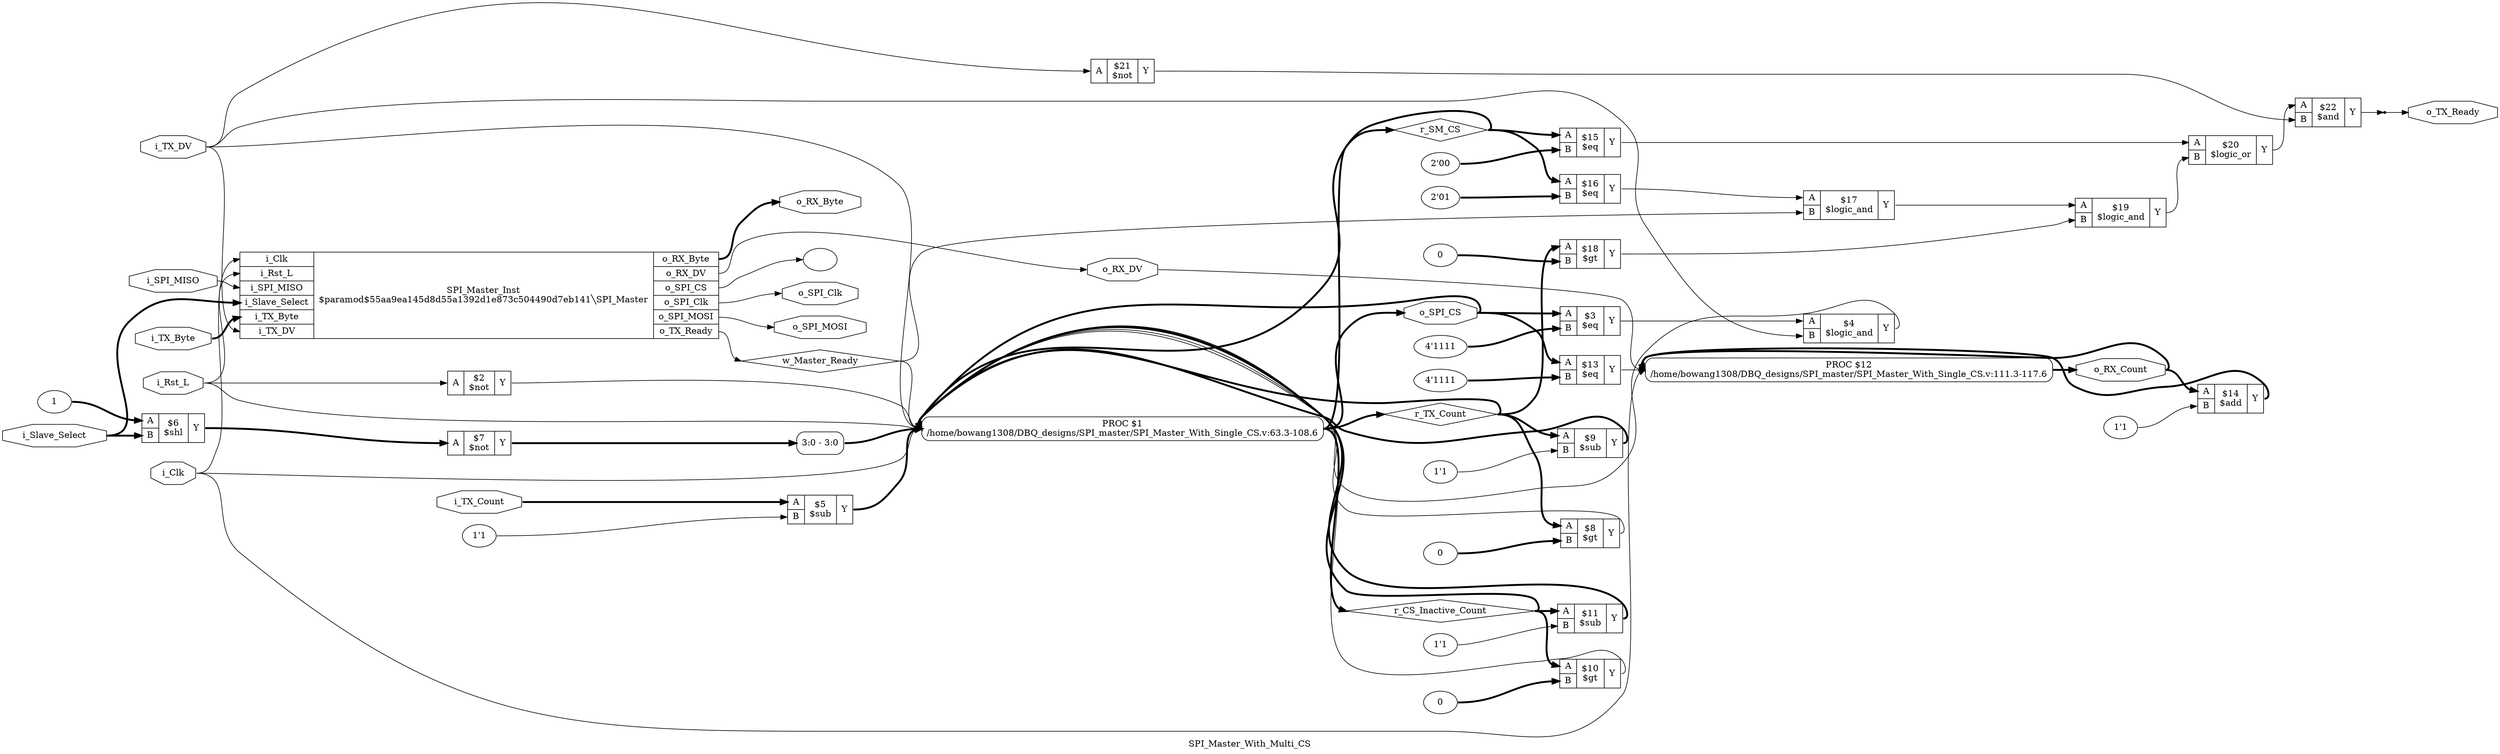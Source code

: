 digraph "SPI_Master_With_Multi_CS" {
label="SPI_Master_With_Multi_CS";
rankdir="LR";
remincross=true;
n26 [ shape=diamond, label="w_Master_Ready", color="black", fontcolor="black"];
n27 [ shape=diamond, label="r_TX_Count", color="black", fontcolor="black"];
n28 [ shape=diamond, label="r_CS_Inactive_Count", color="black", fontcolor="black"];
n29 [ shape=diamond, label="r_SM_CS", color="black", fontcolor="black"];
n30 [ shape=octagon, label="o_SPI_CS", color="black", fontcolor="black"];
n31 [ shape=octagon, label="o_SPI_MOSI", color="black", fontcolor="black"];
n32 [ shape=octagon, label="i_SPI_MISO", color="black", fontcolor="black"];
n33 [ shape=octagon, label="o_SPI_Clk", color="black", fontcolor="black"];
n34 [ shape=octagon, label="o_RX_Byte", color="black", fontcolor="black"];
n35 [ shape=octagon, label="o_RX_DV", color="black", fontcolor="black"];
n36 [ shape=octagon, label="o_RX_Count", color="black", fontcolor="black"];
n37 [ shape=octagon, label="o_TX_Ready", color="black", fontcolor="black"];
n38 [ shape=octagon, label="i_Slave_Select", color="black", fontcolor="black"];
n39 [ shape=octagon, label="i_TX_DV", color="black", fontcolor="black"];
n40 [ shape=octagon, label="i_TX_Byte", color="black", fontcolor="black"];
n41 [ shape=octagon, label="i_TX_Count", color="black", fontcolor="black"];
n42 [ shape=octagon, label="i_Clk", color="black", fontcolor="black"];
n43 [ shape=octagon, label="i_Rst_L", color="black", fontcolor="black"];
c47 [ shape=record, label="{{<p44> A|<p45> B}|$22\n$and|{<p46> Y}}",  ];
c48 [ shape=record, label="{{<p44> A}|$21\n$not|{<p46> Y}}",  ];
c49 [ shape=record, label="{{<p44> A|<p45> B}|$20\n$logic_or|{<p46> Y}}",  ];
c50 [ shape=record, label="{{<p44> A|<p45> B}|$19\n$logic_and|{<p46> Y}}",  ];
v0 [ label="0" ];
c51 [ shape=record, label="{{<p44> A|<p45> B}|$18\n$gt|{<p46> Y}}",  ];
c52 [ shape=record, label="{{<p44> A|<p45> B}|$17\n$logic_and|{<p46> Y}}",  ];
v1 [ label="2'01" ];
c53 [ shape=record, label="{{<p44> A|<p45> B}|$16\n$eq|{<p46> Y}}",  ];
v2 [ label="2'00" ];
c54 [ shape=record, label="{{<p44> A|<p45> B}|$15\n$eq|{<p46> Y}}",  ];
v3 [ label="1'1" ];
c55 [ shape=record, label="{{<p44> A|<p45> B}|$14\n$add|{<p46> Y}}",  ];
v4 [ label="4'1111" ];
c56 [ shape=record, label="{{<p44> A|<p45> B}|$13\n$eq|{<p46> Y}}",  ];
v5 [ label="1'1" ];
c57 [ shape=record, label="{{<p44> A|<p45> B}|$11\n$sub|{<p46> Y}}",  ];
v6 [ label="0" ];
c58 [ shape=record, label="{{<p44> A|<p45> B}|$10\n$gt|{<p46> Y}}",  ];
v7 [ label="1'1" ];
c59 [ shape=record, label="{{<p44> A|<p45> B}|$9\n$sub|{<p46> Y}}",  ];
v8 [ label="0" ];
c60 [ shape=record, label="{{<p44> A|<p45> B}|$8\n$gt|{<p46> Y}}",  ];
c61 [ shape=record, label="{{<p44> A}|$7\n$not|{<p46> Y}}",  ];
v9 [ label="1" ];
c62 [ shape=record, label="{{<p44> A|<p45> B}|$6\n$shl|{<p46> Y}}",  ];
v10 [ label="1'1" ];
c63 [ shape=record, label="{{<p44> A|<p45> B}|$5\n$sub|{<p46> Y}}",  ];
c64 [ shape=record, label="{{<p44> A|<p45> B}|$4\n$logic_and|{<p46> Y}}",  ];
v11 [ label="4'1111" ];
c65 [ shape=record, label="{{<p44> A|<p45> B}|$3\n$eq|{<p46> Y}}",  ];
c66 [ shape=record, label="{{<p44> A}|$2\n$not|{<p46> Y}}",  ];
v12 [ label="" ];
c67 [ shape=record, label="{{<p42> i_Clk|<p43> i_Rst_L|<p32> i_SPI_MISO|<p38> i_Slave_Select|<p40> i_TX_Byte|<p39> i_TX_DV}|SPI_Master_Inst\n$paramod$55aa9ea145d8d55a1392d1e873c504490d7eb141&#9586;SPI_Master|{<p34> o_RX_Byte|<p35> o_RX_DV|<p30> o_SPI_CS|<p33> o_SPI_Clk|<p31> o_SPI_MOSI|<p37> o_TX_Ready}}",  ];
p13 [shape=box, style=rounded, label="PROC $12\n/home/bowang1308/DBQ_designs/SPI_master/SPI_Master_With_Single_CS.v:111.3-117.6", ];
x15 [ shape=record, style=rounded, label="<s0> 3:0 - 3:0 ", color="black", fontcolor="black" ];
p14 [shape=box, style=rounded, label="PROC $1\n/home/bowang1308/DBQ_designs/SPI_master/SPI_Master_With_Single_CS.v:63.3-108.6", ];
x16 [shape=point, ];
c47:p46:e -> x16:w [color="black", fontcolor="black", label=""];
c56:p46:e -> p13:w [color="black", fontcolor="black", label=""];
c57:p46:e -> p14:w [color="black", fontcolor="black", style="setlinewidth(3)", label=""];
c58:p46:e -> p14:w [color="black", fontcolor="black", label=""];
c59:p46:e -> p14:w [color="black", fontcolor="black", style="setlinewidth(3)", label=""];
c60:p46:e -> p14:w [color="black", fontcolor="black", label=""];
c61:p46:e -> x15:s0:w [color="black", fontcolor="black", style="setlinewidth(3)", label=""];
c62:p46:e -> c61:p44:w [color="black", fontcolor="black", style="setlinewidth(3)", label=""];
c63:p46:e -> p14:w [color="black", fontcolor="black", style="setlinewidth(3)", label=""];
c64:p46:e -> p14:w [color="black", fontcolor="black", label=""];
c48:p46:e -> c47:p45:w [color="black", fontcolor="black", label=""];
c65:p46:e -> c64:p44:w [color="black", fontcolor="black", label=""];
c66:p46:e -> p14:w [color="black", fontcolor="black", label=""];
c67:p37:e -> n26:w [color="black", fontcolor="black", label=""];
n26:e -> c52:p45:w [color="black", fontcolor="black", label=""];
n26:e -> p14:w [color="black", fontcolor="black", label=""];
p14:e -> n27:w [color="black", fontcolor="black", style="setlinewidth(3)", label=""];
n27:e -> c51:p44:w [color="black", fontcolor="black", style="setlinewidth(3)", label=""];
n27:e -> c59:p44:w [color="black", fontcolor="black", style="setlinewidth(3)", label=""];
n27:e -> c60:p44:w [color="black", fontcolor="black", style="setlinewidth(3)", label=""];
n27:e -> p14:w [color="black", fontcolor="black", style="setlinewidth(3)", label=""];
p14:e -> n28:w [color="black", fontcolor="black", style="setlinewidth(3)", label=""];
n28:e -> c57:p44:w [color="black", fontcolor="black", style="setlinewidth(3)", label=""];
n28:e -> c58:p44:w [color="black", fontcolor="black", style="setlinewidth(3)", label=""];
n28:e -> p14:w [color="black", fontcolor="black", style="setlinewidth(3)", label=""];
p14:e -> n29:w [color="black", fontcolor="black", style="setlinewidth(3)", label=""];
n29:e -> c53:p44:w [color="black", fontcolor="black", style="setlinewidth(3)", label=""];
n29:e -> c54:p44:w [color="black", fontcolor="black", style="setlinewidth(3)", label=""];
n29:e -> p14:w [color="black", fontcolor="black", style="setlinewidth(3)", label=""];
c49:p46:e -> c47:p44:w [color="black", fontcolor="black", label=""];
p14:e -> n30:w [color="black", fontcolor="black", style="setlinewidth(3)", label=""];
n30:e -> c56:p44:w [color="black", fontcolor="black", style="setlinewidth(3)", label=""];
n30:e -> c65:p44:w [color="black", fontcolor="black", style="setlinewidth(3)", label=""];
n30:e -> p14:w [color="black", fontcolor="black", style="setlinewidth(3)", label=""];
c67:p31:e -> n31:w [color="black", fontcolor="black", label=""];
n32:e -> c67:p32:w [color="black", fontcolor="black", label=""];
c67:p33:e -> n33:w [color="black", fontcolor="black", label=""];
c67:p34:e -> n34:w [color="black", fontcolor="black", style="setlinewidth(3)", label=""];
c67:p35:e -> n35:w [color="black", fontcolor="black", label=""];
n35:e -> p13:w [color="black", fontcolor="black", label=""];
p13:e -> n36:w [color="black", fontcolor="black", style="setlinewidth(3)", label=""];
n36:e -> c55:p44:w [color="black", fontcolor="black", style="setlinewidth(3)", label=""];
n36:e -> p13:w [color="black", fontcolor="black", style="setlinewidth(3)", label=""];
x16:e -> n37:w [color="black", fontcolor="black", label=""];
n38:e -> c62:p45:w [color="black", fontcolor="black", style="setlinewidth(3)", label=""];
n38:e -> c67:p38:w [color="black", fontcolor="black", style="setlinewidth(3)", label=""];
n39:e -> c48:p44:w [color="black", fontcolor="black", label=""];
n39:e -> c64:p45:w [color="black", fontcolor="black", label=""];
n39:e -> c67:p39:w [color="black", fontcolor="black", label=""];
n39:e -> p14:w [color="black", fontcolor="black", label=""];
c50:p46:e -> c49:p45:w [color="black", fontcolor="black", label=""];
n40:e -> c67:p40:w [color="black", fontcolor="black", style="setlinewidth(3)", label=""];
n41:e -> c63:p44:w [color="black", fontcolor="black", style="setlinewidth(3)", label=""];
n42:e -> c67:p42:w [color="black", fontcolor="black", label=""];
n42:e -> p13:w [color="black", fontcolor="black", label=""];
n42:e -> p14:w [color="black", fontcolor="black", label=""];
n43:e -> c66:p44:w [color="black", fontcolor="black", label=""];
n43:e -> c67:p43:w [color="black", fontcolor="black", label=""];
n43:e -> p14:w [color="black", fontcolor="black", label=""];
c51:p46:e -> c50:p45:w [color="black", fontcolor="black", label=""];
c52:p46:e -> c50:p44:w [color="black", fontcolor="black", label=""];
c53:p46:e -> c52:p44:w [color="black", fontcolor="black", label=""];
c54:p46:e -> c49:p44:w [color="black", fontcolor="black", label=""];
c55:p46:e -> p13:w [color="black", fontcolor="black", style="setlinewidth(3)", label=""];
v0:e -> c51:p45:w [color="black", fontcolor="black", style="setlinewidth(3)", label=""];
v1:e -> c53:p45:w [color="black", fontcolor="black", style="setlinewidth(3)", label=""];
v10:e -> c63:p45:w [color="black", fontcolor="black", label=""];
v11:e -> c65:p45:w [color="black", fontcolor="black", style="setlinewidth(3)", label=""];
c67:p30:e -> v12:w [color="black", fontcolor="black", label=""];
v2:e -> c54:p45:w [color="black", fontcolor="black", style="setlinewidth(3)", label=""];
v3:e -> c55:p45:w [color="black", fontcolor="black", label=""];
v4:e -> c56:p45:w [color="black", fontcolor="black", style="setlinewidth(3)", label=""];
v5:e -> c57:p45:w [color="black", fontcolor="black", label=""];
v6:e -> c58:p45:w [color="black", fontcolor="black", style="setlinewidth(3)", label=""];
v7:e -> c59:p45:w [color="black", fontcolor="black", label=""];
v8:e -> c60:p45:w [color="black", fontcolor="black", style="setlinewidth(3)", label=""];
v9:e -> c62:p44:w [color="black", fontcolor="black", style="setlinewidth(3)", label=""];
x15:e -> p14:w [color="black", fontcolor="black", style="setlinewidth(3)", label=""];
}

